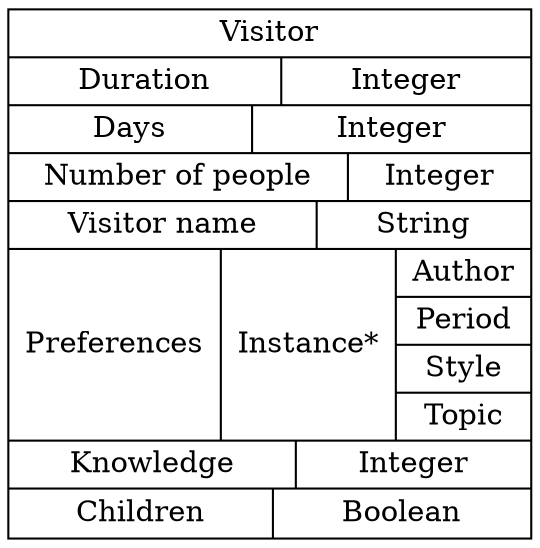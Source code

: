 digraph Ontologia {
	node [label="\N"];
	graph [bb="0,0,208,254"];
	Visitor [label="{Visitor|{Duration|Integer}|{Days|Integer}|{Number of people|Integer}|{Visitor name|String}|{Preferences|Instance*|{Author|Period\
|Style|Topic}}|{Knowledge|Integer}|{Children|Boolean}}", shape=record, color="0.0,0.0,0.0", fontcolor="0.0,0.0,0.0", pos="104,127", rects="0,230.5,208,253.5 0,207.5,109,230.5 109,207.5,208,230.5 0,184.5,99,207.5 99,184.5,208,207.5 0,161.5,136,184.5 136,161.5,208,184.5\
 0,138.5,122,161.5 122,138.5,208,161.5 0,46.5,82,138.5 82,46.5,152,138.5 152,115.5,208,138.5 152,92.5,208,115.5 152,69.5,208,92.5\
 152,46.5,208,69.5 0,23.5,116,46.5 116,23.5,208,46.5 0,0.5,105,23.5 105,0.5,208,23.5", width="2.8889", height="3.5278"];
}
